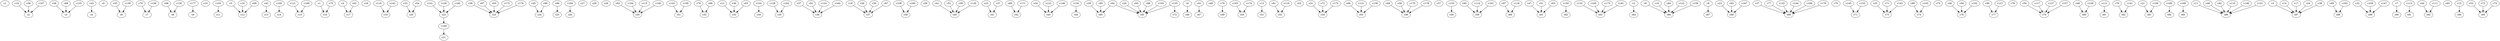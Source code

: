 strict digraph  {
c1;
c2;
c3;
c4;
c5;
c6;
c7;
c8;
c9;
c10;
c11;
c12;
c13;
c14;
c15;
c16;
c17;
c18;
c19;
c20;
c21;
c22;
c23;
c24;
c25;
c26;
c27;
c28;
c29;
c30;
c31;
c32;
c33;
c34;
c35;
c36;
c37;
c38;
c39;
c40;
c41;
c42;
c43;
c44;
c45;
c46;
c47;
c48;
c49;
c50;
c51;
c52;
c53;
c54;
c55;
c56;
c57;
c58;
c59;
c60;
c61;
c62;
c63;
c64;
c65;
c66;
c67;
c68;
c69;
c70;
c71;
c72;
c73;
c74;
c75;
c76;
c77;
c78;
c79;
c80;
c81;
c82;
c83;
c84;
c85;
c86;
c87;
c88;
c89;
c90;
c91;
c92;
c93;
c94;
c95;
v1;
v2;
v3;
v4;
v5;
v6;
v7;
v8;
v9;
v10;
v11;
v12;
v13;
v14;
v15;
v16;
v17;
v18;
v19;
v20;
v21;
v22;
v23;
v24;
v25;
v26;
v27;
v28;
v29;
v30;
v31;
v32;
v33;
v34;
v35;
v36;
v37;
v38;
v39;
v40;
v41;
v42;
v43;
v44;
v45;
v46;
v47;
v48;
v49;
v50;
v51;
v52;
v53;
v54;
v55;
v56;
v57;
v58;
v59;
v60;
v61;
v62;
v63;
v64;
v65;
v66;
v67;
v68;
v69;
v70;
v71;
v72;
v73;
v74;
v75;
v76;
v77;
v78;
v79;
v80;
v81;
v82;
v83;
v84;
v85;
v86;
v87;
v88;
v89;
v90;
v91;
v92;
v93;
v94;
v95;
v96;
v97;
v98;
v99;
v100;
v101;
v102;
v103;
v104;
v105;
v106;
v107;
v108;
v109;
v110;
v111;
v112;
v113;
v114;
v115;
v116;
v117;
v118;
v119;
v120;
v121;
v122;
v123;
v124;
v125;
v126;
v127;
v128;
v129;
v130;
v131;
v132;
v133;
v134;
v135;
v136;
v137;
v138;
v139;
v140;
v141;
v142;
v143;
v144;
v145;
v146;
v147;
v148;
v149;
v150;
v151;
v152;
v153;
v154;
v155;
v156;
v157;
v158;
v159;
v160;
v161;
v162;
v163;
v164;
v165;
v166;
v167;
v168;
v169;
v170;
v171;
v172;
v173;
v174;
v175;
v176;
v177;
v178;
v179;
v180;
v181;
v182;
v183;
v184;
c22 -> v149  [weight=1];
v1 -> c16  [weight=1];
v2 -> c64  [weight=1];
v3 -> c87  [weight=1];
v4 -> c17  [weight=1];
v5 -> c12  [weight=1];
v6 -> c46  [weight=1];
v7 -> c90  [weight=1];
v8 -> c67  [weight=1];
v9 -> c66  [weight=1];
v10 -> c66  [weight=1];
v11 -> c86  [weight=1];
v12 -> c33  [weight=1];
v13 -> c51  [weight=1];
v14 -> c87  [weight=1];
v15 -> c94  [weight=1];
v16 -> c12  [weight=1];
v17 -> c87  [weight=1];
v18 -> c37  [weight=1];
v19 -> c2  [weight=1];
v20 -> c45  [weight=1];
v21 -> c83  [weight=1];
v22 -> c41  [weight=1];
v23 -> c68  [weight=1];
v24 -> c87  [weight=1];
v25 -> c73  [weight=1];
v26 -> c37  [weight=1];
v27 -> c41  [weight=1];
v28 -> c3  [weight=1];
v29 -> c65  [weight=1];
v30 -> c37  [weight=1];
v31 -> c54  [weight=1];
v32 -> c89  [weight=1];
v33 -> c20  [weight=1];
v34 -> c43  [weight=1];
v35 -> c6  [weight=1];
v36 -> c33  [weight=1];
v37 -> c69  [weight=1];
v38 -> c87  [weight=1];
v39 -> c23  [weight=1];
v40 -> c76  [weight=1];
v41 -> c40  [weight=1];
v42 -> c13  [weight=1];
v43 -> c4  [weight=1];
v44 -> c92  [weight=1];
v45 -> c24  [weight=1];
v46 -> c86  [weight=1];
v47 -> c61  [weight=1];
v48 -> c80  [weight=1];
v49 -> c56  [weight=1];
v50 -> c79  [weight=1];
v51 -> c61  [weight=1];
v52 -> c40  [weight=1];
v53 -> c95  [weight=1];
v54 -> c20  [weight=1];
v55 -> c33  [weight=1];
v56 -> c56  [weight=1];
v57 -> c36  [weight=1];
v58 -> c2  [weight=1];
v59 -> c40  [weight=1];
v60 -> c59  [weight=1];
v61 -> c47  [weight=1];
v62 -> c17  [weight=1];
v63 -> c61  [weight=1];
v64 -> c65  [weight=1];
v64 -> c45  [weight=1];
v65 -> c45  [weight=1];
v66 -> c55  [weight=1];
v67 -> c37  [weight=1];
v68 -> c8  [weight=1];
v69 -> c12  [weight=1];
v70 -> c7  [weight=1];
v71 -> c73  [weight=1];
v72 -> c54  [weight=1];
v73 -> c95  [weight=1];
v74 -> c95  [weight=1];
v75 -> c16  [weight=1];
v76 -> c82  [weight=1];
v77 -> c69  [weight=1];
v78 -> c32  [weight=1];
v79 -> c49  [weight=1];
v80 -> c42  [weight=1];
v81 -> c52  [weight=1];
v82 -> c30  [weight=1];
v83 -> c68  [weight=1];
v84 -> c66  [weight=1];
v85 -> c88  [weight=1];
v86 -> c25  [weight=1];
v87 -> c23  [weight=1];
v88 -> c3  [weight=1];
v89 -> c74  [weight=1];
v90 -> c77  [weight=1];
v91 -> c36  [weight=1];
v92 -> c86  [weight=1];
v93 -> c23  [weight=1];
v94 -> c76  [weight=1];
v95 -> c65  [weight=1];
v96 -> c24  [weight=1];
v97 -> c60  [weight=1];
v98 -> c45  [weight=1];
v99 -> c32  [weight=1];
v100 -> c14  [weight=1];
v101 -> c22  [weight=1];
v102 -> c76  [weight=1];
v103 -> c74  [weight=1];
v104 -> c30  [weight=1];
v105 -> c11  [weight=1];
v106 -> c83  [weight=1];
v107 -> c2  [weight=1];
v108 -> c38  [weight=1];
v109 -> c89  [weight=1];
v110 -> c86  [weight=1];
v111 -> c92  [weight=1];
v112 -> c81  [weight=1];
v113 -> c91  [weight=1];
v114 -> c59  [weight=1];
v115 -> c30  [weight=1];
v116 -> c19  [weight=1];
v117 -> c79  [weight=1];
v118 -> c60  [weight=1];
v119 -> c52  [weight=1];
v120 -> c31  [weight=1];
v121 -> c15  [weight=1];
v122 -> c66  [weight=1];
v123 -> c43  [weight=1];
v124 -> c36  [weight=1];
v125 -> c3  [weight=1];
v126 -> c40  [weight=1];
v127 -> c77  [weight=1];
v128 -> c35  [weight=1];
v129 -> c22  [weight=1];
v130 -> c8  [weight=1];
v131 -> c55  [weight=1];
v132 -> c69  [weight=1];
v133 -> c63  [weight=1];
v134 -> c44  [weight=1];
v135 -> c45  [weight=1];
v135 -> c72  [weight=1];
v136 -> c55  [weight=1];
v137 -> c79  [weight=1];
v138 -> c7  [weight=1];
v139 -> c6  [weight=1];
v140 -> c30  [weight=1];
v141 -> c82  [weight=1];
v142 -> c19  [weight=1];
v143 -> c73  [weight=1];
v144 -> c69  [weight=1];
v145 -> c71  [weight=1];
v146 -> c43  [weight=1];
v147 -> c89  [weight=1];
v148 -> c86  [weight=1];
v149 -> c21  [weight=1];
v150 -> c62  [weight=1];
v151 -> c86  [weight=1];
v152 -> c71  [weight=1];
v153 -> c58  [weight=1];
v154 -> c34  [weight=1];
v155 -> c45  [weight=1];
v156 -> c66  [weight=1];
v157 -> c79  [weight=1];
v158 -> c31  [weight=1];
v159 -> c80  [weight=1];
v160 -> c38  [weight=1];
v161 -> c59  [weight=1];
v162 -> c35  [weight=1];
v163 -> c50  [weight=1];
v164 -> c36  [weight=1];
v165 -> c63  [weight=1];
v166 -> c85  [weight=1];
v167 -> c68  [weight=1];
v168 -> c69  [weight=1];
v169 -> c15  [weight=1];
v170 -> c56  [weight=1];
v171 -> c42  [weight=1];
v172 -> c23  [weight=1];
v173 -> c63  [weight=1];
v174 -> c50  [weight=1];
v175 -> c54  [weight=1];
v176 -> c23  [weight=1];
v177 -> c9  [weight=1];
v178 -> c56  [weight=1];
v179 -> c69  [weight=1];
v180 -> c84  [weight=1];
v181 -> c63  [weight=1];
v182 -> c22  [weight=1];
v183 -> c88  [weight=1];
v184 -> c26  [weight=1];
}
